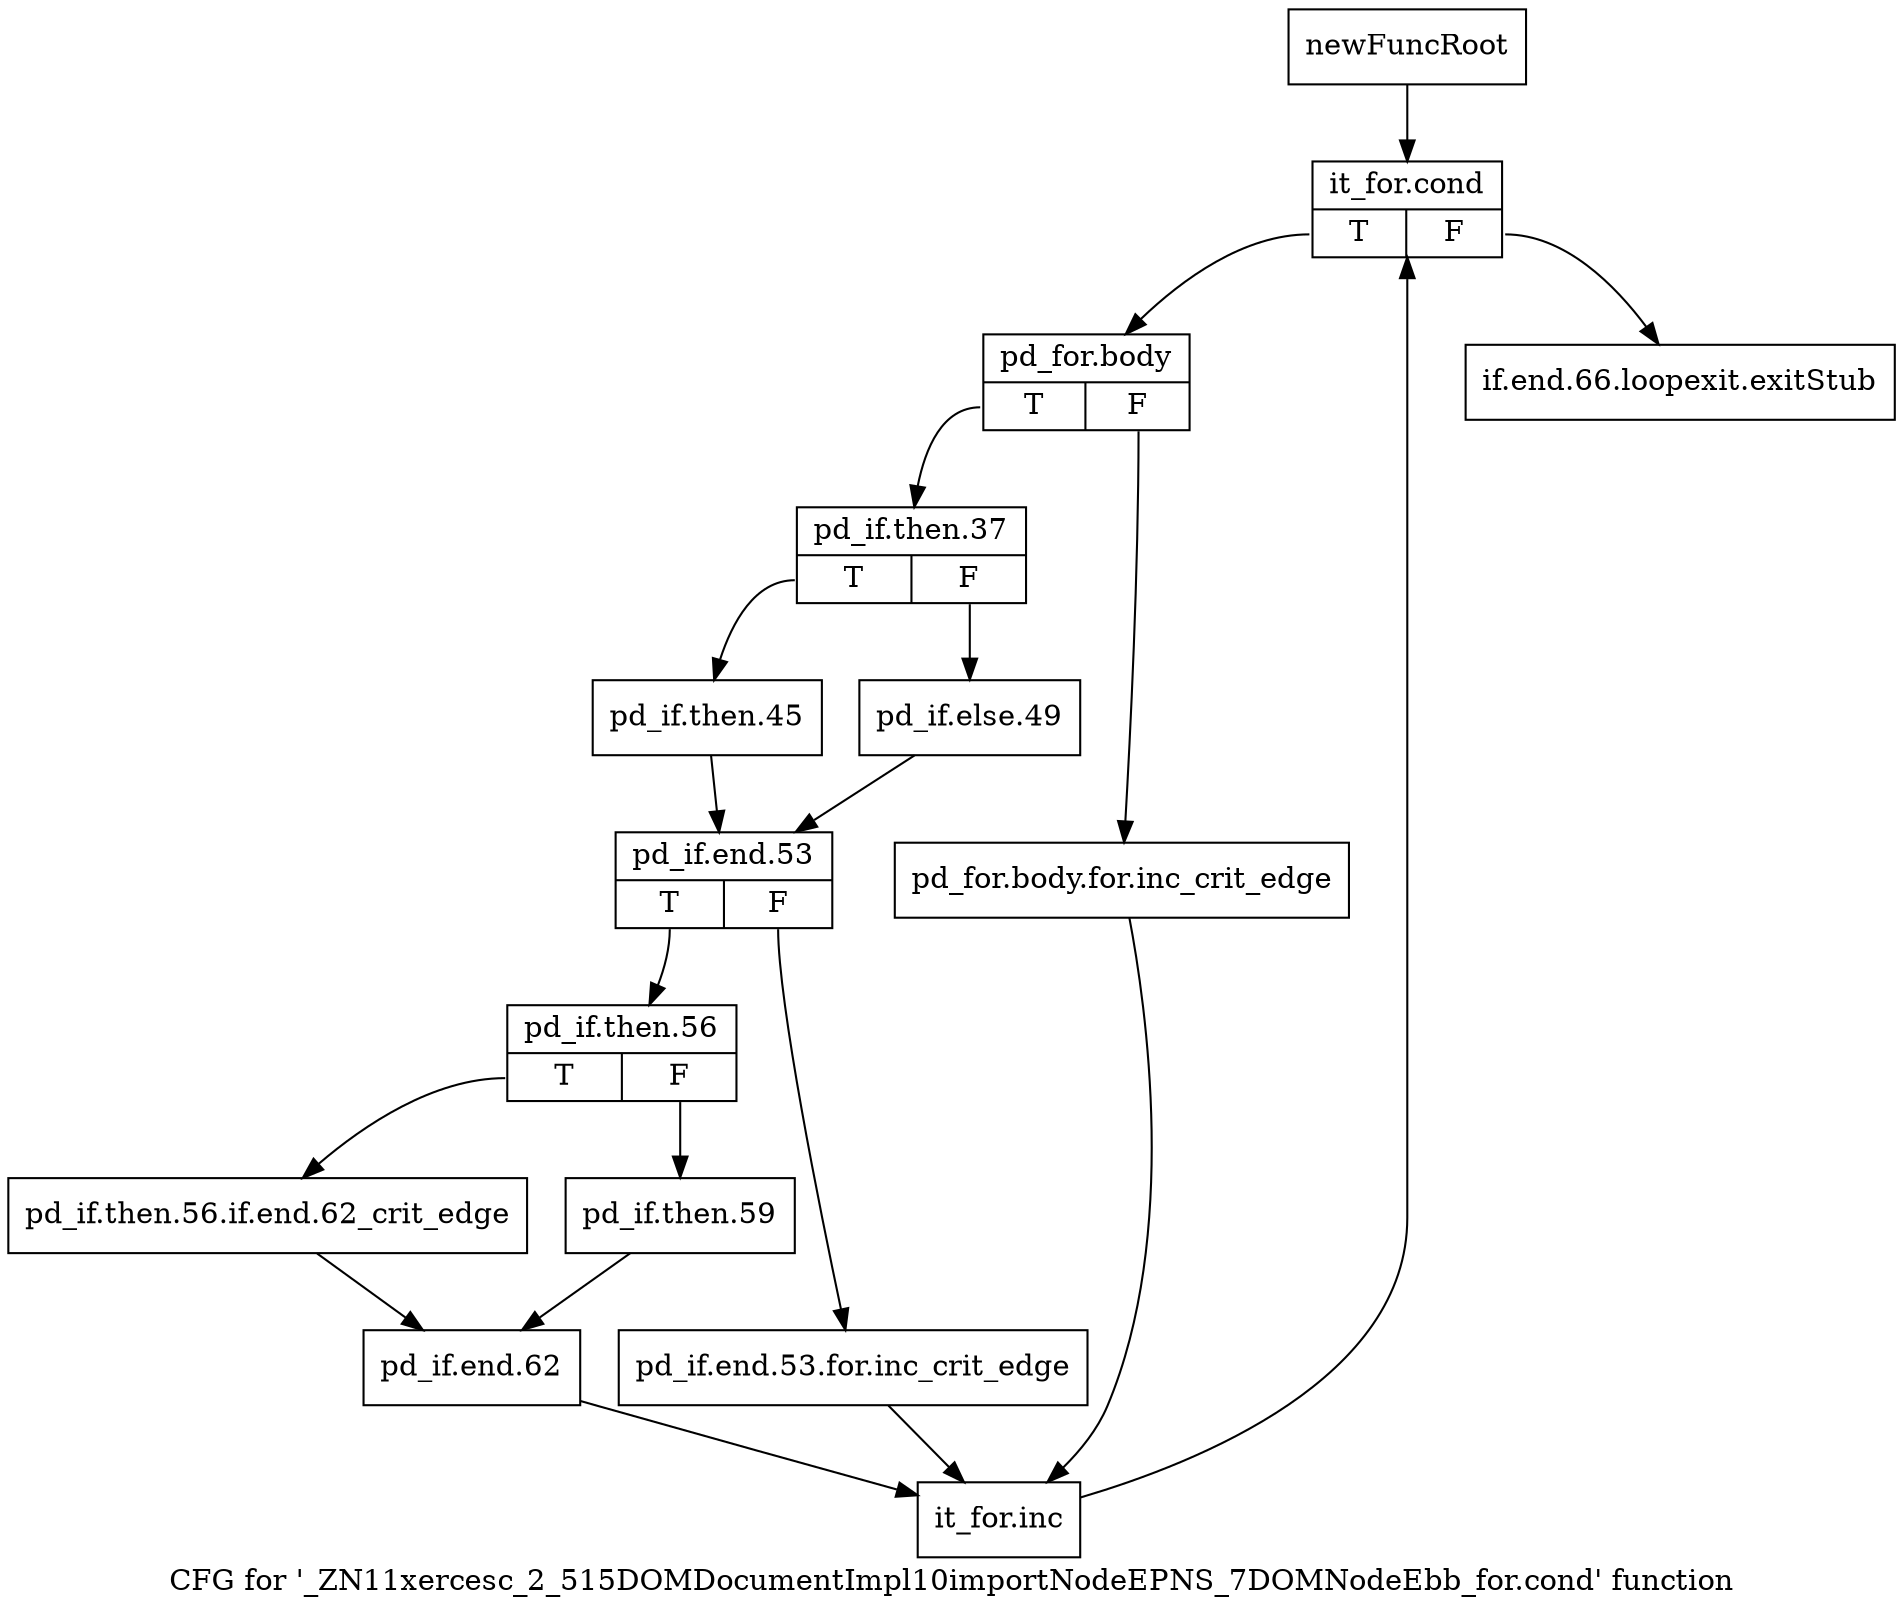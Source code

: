 digraph "CFG for '_ZN11xercesc_2_515DOMDocumentImpl10importNodeEPNS_7DOMNodeEbb_for.cond' function" {
	label="CFG for '_ZN11xercesc_2_515DOMDocumentImpl10importNodeEPNS_7DOMNodeEbb_for.cond' function";

	Node0x975af70 [shape=record,label="{newFuncRoot}"];
	Node0x975af70 -> Node0x975b010;
	Node0x975afc0 [shape=record,label="{if.end.66.loopexit.exitStub}"];
	Node0x975b010 [shape=record,label="{it_for.cond|{<s0>T|<s1>F}}"];
	Node0x975b010:s0 -> Node0x975b060;
	Node0x975b010:s1 -> Node0x975afc0;
	Node0x975b060 [shape=record,label="{pd_for.body|{<s0>T|<s1>F}}"];
	Node0x975b060:s0 -> Node0x975b100;
	Node0x975b060:s1 -> Node0x975b0b0;
	Node0x975b0b0 [shape=record,label="{pd_for.body.for.inc_crit_edge}"];
	Node0x975b0b0 -> Node0x975b3d0;
	Node0x975b100 [shape=record,label="{pd_if.then.37|{<s0>T|<s1>F}}"];
	Node0x975b100:s0 -> Node0x975b1a0;
	Node0x975b100:s1 -> Node0x975b150;
	Node0x975b150 [shape=record,label="{pd_if.else.49}"];
	Node0x975b150 -> Node0x975b1f0;
	Node0x975b1a0 [shape=record,label="{pd_if.then.45}"];
	Node0x975b1a0 -> Node0x975b1f0;
	Node0x975b1f0 [shape=record,label="{pd_if.end.53|{<s0>T|<s1>F}}"];
	Node0x975b1f0:s0 -> Node0x975b290;
	Node0x975b1f0:s1 -> Node0x975b240;
	Node0x975b240 [shape=record,label="{pd_if.end.53.for.inc_crit_edge}"];
	Node0x975b240 -> Node0x975b3d0;
	Node0x975b290 [shape=record,label="{pd_if.then.56|{<s0>T|<s1>F}}"];
	Node0x975b290:s0 -> Node0x975b330;
	Node0x975b290:s1 -> Node0x975b2e0;
	Node0x975b2e0 [shape=record,label="{pd_if.then.59}"];
	Node0x975b2e0 -> Node0x975b380;
	Node0x975b330 [shape=record,label="{pd_if.then.56.if.end.62_crit_edge}"];
	Node0x975b330 -> Node0x975b380;
	Node0x975b380 [shape=record,label="{pd_if.end.62}"];
	Node0x975b380 -> Node0x975b3d0;
	Node0x975b3d0 [shape=record,label="{it_for.inc}"];
	Node0x975b3d0 -> Node0x975b010;
}
